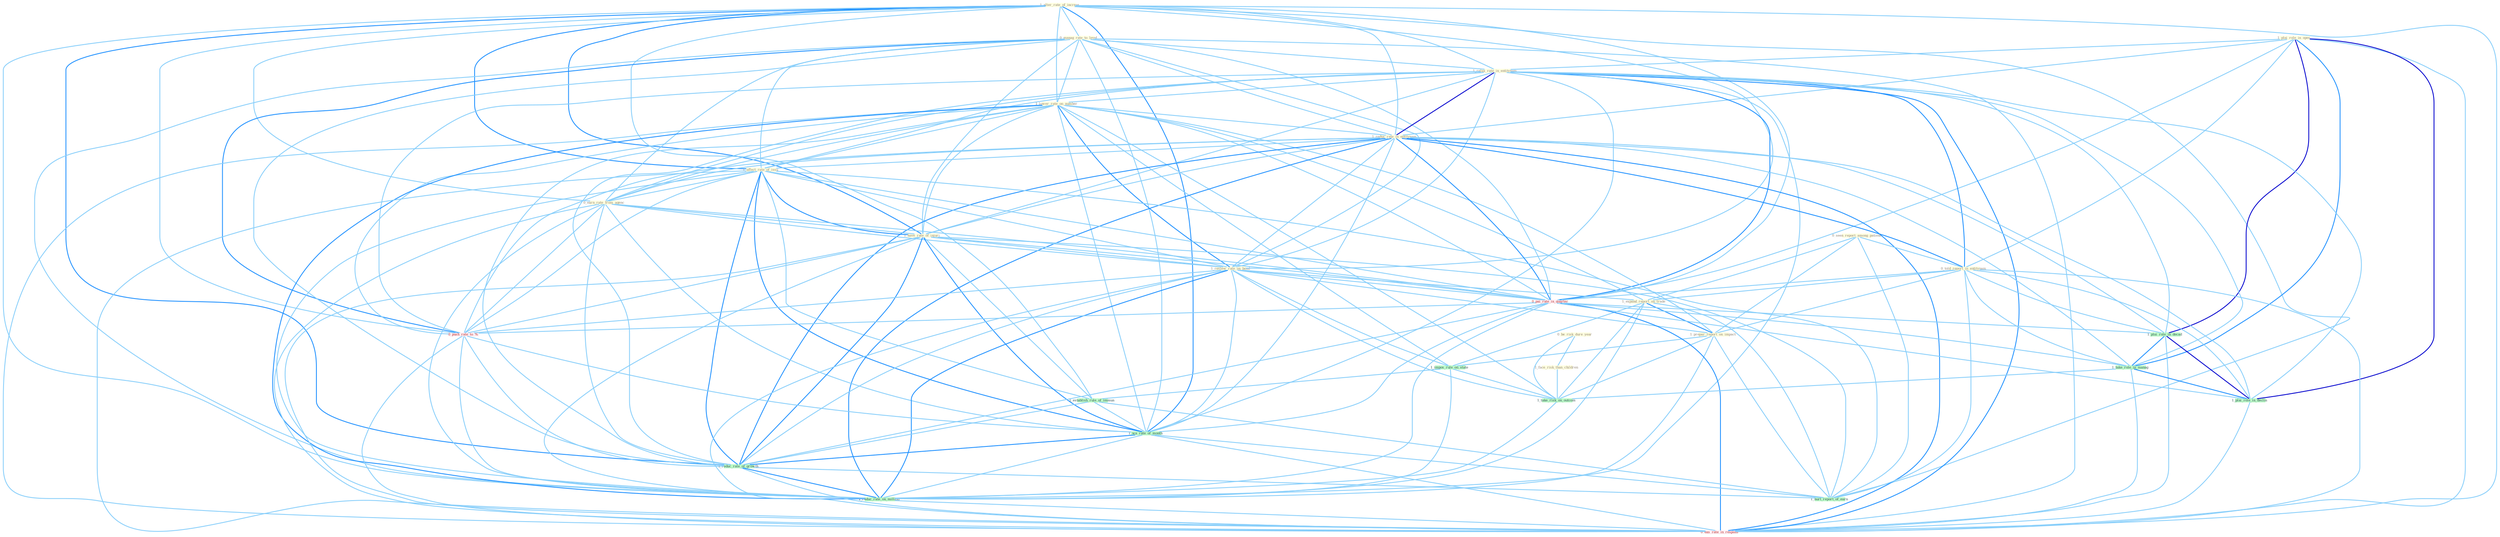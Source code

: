 Graph G{ 
    node
    [shape=polygon,style=filled,width=.5,height=.06,color="#BDFCC9",fixedsize=true,fontsize=4,
    fontcolor="#2f4f4f"];
    {node
    [color="#ffffe0", fontcolor="#8b7d6b"] "1_alter_rate_of_increas " "1_plai_role_in_oper " "0_manag_rate_to_level " "1_relax_rate_in_entitynam " "1_lower_rate_on_number " "0_be_risk_dure_year " "1_reduc_rate_in_entitynam " "1_affect_rate_of_issu " "0_seen_report_among_patient " "0_told_report_in_entitynam " "0_earn_rate_from_agenc " "1_have_rate_of_injuri " "1_review_rate_on_bond " "1_expand_report_on_trade " "1_face_risk_than_children " "1_prepar_report_on_impact "}
{node [color="#fff0f5", fontcolor="#b22222"] "0_pai_rate_in_quarter " "0_push_rate_to_% " "0_eas_rate_in_respons "}
edge [color="#B0E2FF"];

	"1_alter_rate_of_increas " -- "0_manag_rate_to_level " [w="1", color="#87cefa" ];
	"1_alter_rate_of_increas " -- "1_relax_rate_in_entitynam " [w="1", color="#87cefa" ];
	"1_alter_rate_of_increas " -- "1_lower_rate_on_number " [w="1", color="#87cefa" ];
	"1_alter_rate_of_increas " -- "1_reduc_rate_in_entitynam " [w="1", color="#87cefa" ];
	"1_alter_rate_of_increas " -- "1_affect_rate_of_issu " [w="2", color="#1e90ff" , len=0.8];
	"1_alter_rate_of_increas " -- "0_earn_rate_from_agenc " [w="1", color="#87cefa" ];
	"1_alter_rate_of_increas " -- "1_have_rate_of_injuri " [w="2", color="#1e90ff" , len=0.8];
	"1_alter_rate_of_increas " -- "1_review_rate_on_bond " [w="1", color="#87cefa" ];
	"1_alter_rate_of_increas " -- "0_pai_rate_in_quarter " [w="1", color="#87cefa" ];
	"1_alter_rate_of_increas " -- "0_push_rate_to_% " [w="1", color="#87cefa" ];
	"1_alter_rate_of_increas " -- "1_establish_rule_of_immun " [w="1", color="#87cefa" ];
	"1_alter_rate_of_increas " -- "1_wa_rate_of_month " [w="2", color="#1e90ff" , len=0.8];
	"1_alter_rate_of_increas " -- "1_reduc_rate_of_growth " [w="2", color="#1e90ff" , len=0.8];
	"1_alter_rate_of_increas " -- "1_reduc_rate_on_million " [w="1", color="#87cefa" ];
	"1_alter_rate_of_increas " -- "1_hurt_report_of_earn " [w="1", color="#87cefa" ];
	"1_alter_rate_of_increas " -- "0_eas_rate_in_respons " [w="1", color="#87cefa" ];
	"1_plai_role_in_oper " -- "1_relax_rate_in_entitynam " [w="1", color="#87cefa" ];
	"1_plai_role_in_oper " -- "1_reduc_rate_in_entitynam " [w="1", color="#87cefa" ];
	"1_plai_role_in_oper " -- "0_told_report_in_entitynam " [w="1", color="#87cefa" ];
	"1_plai_role_in_oper " -- "0_pai_rate_in_quarter " [w="1", color="#87cefa" ];
	"1_plai_role_in_oper " -- "1_plai_role_in_decad " [w="3", color="#0000cd" , len=0.6];
	"1_plai_role_in_oper " -- "1_take_role_in_manag " [w="2", color="#1e90ff" , len=0.8];
	"1_plai_role_in_oper " -- "1_plai_role_in_declin " [w="3", color="#0000cd" , len=0.6];
	"1_plai_role_in_oper " -- "0_eas_rate_in_respons " [w="1", color="#87cefa" ];
	"0_manag_rate_to_level " -- "1_relax_rate_in_entitynam " [w="1", color="#87cefa" ];
	"0_manag_rate_to_level " -- "1_lower_rate_on_number " [w="1", color="#87cefa" ];
	"0_manag_rate_to_level " -- "1_reduc_rate_in_entitynam " [w="1", color="#87cefa" ];
	"0_manag_rate_to_level " -- "1_affect_rate_of_issu " [w="1", color="#87cefa" ];
	"0_manag_rate_to_level " -- "0_earn_rate_from_agenc " [w="1", color="#87cefa" ];
	"0_manag_rate_to_level " -- "1_have_rate_of_injuri " [w="1", color="#87cefa" ];
	"0_manag_rate_to_level " -- "1_review_rate_on_bond " [w="1", color="#87cefa" ];
	"0_manag_rate_to_level " -- "0_pai_rate_in_quarter " [w="1", color="#87cefa" ];
	"0_manag_rate_to_level " -- "0_push_rate_to_% " [w="2", color="#1e90ff" , len=0.8];
	"0_manag_rate_to_level " -- "1_wa_rate_of_month " [w="1", color="#87cefa" ];
	"0_manag_rate_to_level " -- "1_reduc_rate_of_growth " [w="1", color="#87cefa" ];
	"0_manag_rate_to_level " -- "1_reduc_rate_on_million " [w="1", color="#87cefa" ];
	"0_manag_rate_to_level " -- "0_eas_rate_in_respons " [w="1", color="#87cefa" ];
	"1_relax_rate_in_entitynam " -- "1_lower_rate_on_number " [w="1", color="#87cefa" ];
	"1_relax_rate_in_entitynam " -- "1_reduc_rate_in_entitynam " [w="3", color="#0000cd" , len=0.6];
	"1_relax_rate_in_entitynam " -- "1_affect_rate_of_issu " [w="1", color="#87cefa" ];
	"1_relax_rate_in_entitynam " -- "0_told_report_in_entitynam " [w="2", color="#1e90ff" , len=0.8];
	"1_relax_rate_in_entitynam " -- "0_earn_rate_from_agenc " [w="1", color="#87cefa" ];
	"1_relax_rate_in_entitynam " -- "1_have_rate_of_injuri " [w="1", color="#87cefa" ];
	"1_relax_rate_in_entitynam " -- "1_review_rate_on_bond " [w="1", color="#87cefa" ];
	"1_relax_rate_in_entitynam " -- "0_pai_rate_in_quarter " [w="2", color="#1e90ff" , len=0.8];
	"1_relax_rate_in_entitynam " -- "0_push_rate_to_% " [w="1", color="#87cefa" ];
	"1_relax_rate_in_entitynam " -- "1_plai_role_in_decad " [w="1", color="#87cefa" ];
	"1_relax_rate_in_entitynam " -- "1_take_role_in_manag " [w="1", color="#87cefa" ];
	"1_relax_rate_in_entitynam " -- "1_plai_role_in_declin " [w="1", color="#87cefa" ];
	"1_relax_rate_in_entitynam " -- "1_wa_rate_of_month " [w="1", color="#87cefa" ];
	"1_relax_rate_in_entitynam " -- "1_reduc_rate_of_growth " [w="1", color="#87cefa" ];
	"1_relax_rate_in_entitynam " -- "1_reduc_rate_on_million " [w="1", color="#87cefa" ];
	"1_relax_rate_in_entitynam " -- "0_eas_rate_in_respons " [w="2", color="#1e90ff" , len=0.8];
	"1_lower_rate_on_number " -- "1_reduc_rate_in_entitynam " [w="1", color="#87cefa" ];
	"1_lower_rate_on_number " -- "1_affect_rate_of_issu " [w="1", color="#87cefa" ];
	"1_lower_rate_on_number " -- "0_earn_rate_from_agenc " [w="1", color="#87cefa" ];
	"1_lower_rate_on_number " -- "1_have_rate_of_injuri " [w="1", color="#87cefa" ];
	"1_lower_rate_on_number " -- "1_review_rate_on_bond " [w="2", color="#1e90ff" , len=0.8];
	"1_lower_rate_on_number " -- "1_expand_report_on_trade " [w="1", color="#87cefa" ];
	"1_lower_rate_on_number " -- "1_prepar_report_on_impact " [w="1", color="#87cefa" ];
	"1_lower_rate_on_number " -- "1_impos_rule_on_state " [w="1", color="#87cefa" ];
	"1_lower_rate_on_number " -- "0_pai_rate_in_quarter " [w="1", color="#87cefa" ];
	"1_lower_rate_on_number " -- "0_push_rate_to_% " [w="1", color="#87cefa" ];
	"1_lower_rate_on_number " -- "1_take_risk_on_outcom " [w="1", color="#87cefa" ];
	"1_lower_rate_on_number " -- "1_wa_rate_of_month " [w="1", color="#87cefa" ];
	"1_lower_rate_on_number " -- "1_reduc_rate_of_growth " [w="1", color="#87cefa" ];
	"1_lower_rate_on_number " -- "1_reduc_rate_on_million " [w="2", color="#1e90ff" , len=0.8];
	"1_lower_rate_on_number " -- "0_eas_rate_in_respons " [w="1", color="#87cefa" ];
	"0_be_risk_dure_year " -- "1_face_risk_than_children " [w="1", color="#87cefa" ];
	"0_be_risk_dure_year " -- "1_take_risk_on_outcom " [w="1", color="#87cefa" ];
	"1_reduc_rate_in_entitynam " -- "1_affect_rate_of_issu " [w="1", color="#87cefa" ];
	"1_reduc_rate_in_entitynam " -- "0_told_report_in_entitynam " [w="2", color="#1e90ff" , len=0.8];
	"1_reduc_rate_in_entitynam " -- "0_earn_rate_from_agenc " [w="1", color="#87cefa" ];
	"1_reduc_rate_in_entitynam " -- "1_have_rate_of_injuri " [w="1", color="#87cefa" ];
	"1_reduc_rate_in_entitynam " -- "1_review_rate_on_bond " [w="1", color="#87cefa" ];
	"1_reduc_rate_in_entitynam " -- "0_pai_rate_in_quarter " [w="2", color="#1e90ff" , len=0.8];
	"1_reduc_rate_in_entitynam " -- "0_push_rate_to_% " [w="1", color="#87cefa" ];
	"1_reduc_rate_in_entitynam " -- "1_plai_role_in_decad " [w="1", color="#87cefa" ];
	"1_reduc_rate_in_entitynam " -- "1_take_role_in_manag " [w="1", color="#87cefa" ];
	"1_reduc_rate_in_entitynam " -- "1_plai_role_in_declin " [w="1", color="#87cefa" ];
	"1_reduc_rate_in_entitynam " -- "1_wa_rate_of_month " [w="1", color="#87cefa" ];
	"1_reduc_rate_in_entitynam " -- "1_reduc_rate_of_growth " [w="2", color="#1e90ff" , len=0.8];
	"1_reduc_rate_in_entitynam " -- "1_reduc_rate_on_million " [w="2", color="#1e90ff" , len=0.8];
	"1_reduc_rate_in_entitynam " -- "0_eas_rate_in_respons " [w="2", color="#1e90ff" , len=0.8];
	"1_affect_rate_of_issu " -- "0_earn_rate_from_agenc " [w="1", color="#87cefa" ];
	"1_affect_rate_of_issu " -- "1_have_rate_of_injuri " [w="2", color="#1e90ff" , len=0.8];
	"1_affect_rate_of_issu " -- "1_review_rate_on_bond " [w="1", color="#87cefa" ];
	"1_affect_rate_of_issu " -- "0_pai_rate_in_quarter " [w="1", color="#87cefa" ];
	"1_affect_rate_of_issu " -- "0_push_rate_to_% " [w="1", color="#87cefa" ];
	"1_affect_rate_of_issu " -- "1_establish_rule_of_immun " [w="1", color="#87cefa" ];
	"1_affect_rate_of_issu " -- "1_wa_rate_of_month " [w="2", color="#1e90ff" , len=0.8];
	"1_affect_rate_of_issu " -- "1_reduc_rate_of_growth " [w="2", color="#1e90ff" , len=0.8];
	"1_affect_rate_of_issu " -- "1_reduc_rate_on_million " [w="1", color="#87cefa" ];
	"1_affect_rate_of_issu " -- "1_hurt_report_of_earn " [w="1", color="#87cefa" ];
	"1_affect_rate_of_issu " -- "0_eas_rate_in_respons " [w="1", color="#87cefa" ];
	"0_seen_report_among_patient " -- "0_told_report_in_entitynam " [w="1", color="#87cefa" ];
	"0_seen_report_among_patient " -- "1_expand_report_on_trade " [w="1", color="#87cefa" ];
	"0_seen_report_among_patient " -- "1_prepar_report_on_impact " [w="1", color="#87cefa" ];
	"0_seen_report_among_patient " -- "1_hurt_report_of_earn " [w="1", color="#87cefa" ];
	"0_told_report_in_entitynam " -- "1_expand_report_on_trade " [w="1", color="#87cefa" ];
	"0_told_report_in_entitynam " -- "1_prepar_report_on_impact " [w="1", color="#87cefa" ];
	"0_told_report_in_entitynam " -- "0_pai_rate_in_quarter " [w="1", color="#87cefa" ];
	"0_told_report_in_entitynam " -- "1_plai_role_in_decad " [w="1", color="#87cefa" ];
	"0_told_report_in_entitynam " -- "1_take_role_in_manag " [w="1", color="#87cefa" ];
	"0_told_report_in_entitynam " -- "1_plai_role_in_declin " [w="1", color="#87cefa" ];
	"0_told_report_in_entitynam " -- "1_hurt_report_of_earn " [w="1", color="#87cefa" ];
	"0_told_report_in_entitynam " -- "0_eas_rate_in_respons " [w="1", color="#87cefa" ];
	"0_earn_rate_from_agenc " -- "1_have_rate_of_injuri " [w="1", color="#87cefa" ];
	"0_earn_rate_from_agenc " -- "1_review_rate_on_bond " [w="1", color="#87cefa" ];
	"0_earn_rate_from_agenc " -- "0_pai_rate_in_quarter " [w="1", color="#87cefa" ];
	"0_earn_rate_from_agenc " -- "0_push_rate_to_% " [w="1", color="#87cefa" ];
	"0_earn_rate_from_agenc " -- "1_wa_rate_of_month " [w="1", color="#87cefa" ];
	"0_earn_rate_from_agenc " -- "1_reduc_rate_of_growth " [w="1", color="#87cefa" ];
	"0_earn_rate_from_agenc " -- "1_reduc_rate_on_million " [w="1", color="#87cefa" ];
	"0_earn_rate_from_agenc " -- "0_eas_rate_in_respons " [w="1", color="#87cefa" ];
	"1_have_rate_of_injuri " -- "1_review_rate_on_bond " [w="1", color="#87cefa" ];
	"1_have_rate_of_injuri " -- "0_pai_rate_in_quarter " [w="1", color="#87cefa" ];
	"1_have_rate_of_injuri " -- "0_push_rate_to_% " [w="1", color="#87cefa" ];
	"1_have_rate_of_injuri " -- "1_establish_rule_of_immun " [w="1", color="#87cefa" ];
	"1_have_rate_of_injuri " -- "1_wa_rate_of_month " [w="2", color="#1e90ff" , len=0.8];
	"1_have_rate_of_injuri " -- "1_reduc_rate_of_growth " [w="2", color="#1e90ff" , len=0.8];
	"1_have_rate_of_injuri " -- "1_reduc_rate_on_million " [w="1", color="#87cefa" ];
	"1_have_rate_of_injuri " -- "1_hurt_report_of_earn " [w="1", color="#87cefa" ];
	"1_have_rate_of_injuri " -- "0_eas_rate_in_respons " [w="1", color="#87cefa" ];
	"1_review_rate_on_bond " -- "1_expand_report_on_trade " [w="1", color="#87cefa" ];
	"1_review_rate_on_bond " -- "1_prepar_report_on_impact " [w="1", color="#87cefa" ];
	"1_review_rate_on_bond " -- "1_impos_rule_on_state " [w="1", color="#87cefa" ];
	"1_review_rate_on_bond " -- "0_pai_rate_in_quarter " [w="1", color="#87cefa" ];
	"1_review_rate_on_bond " -- "0_push_rate_to_% " [w="1", color="#87cefa" ];
	"1_review_rate_on_bond " -- "1_take_risk_on_outcom " [w="1", color="#87cefa" ];
	"1_review_rate_on_bond " -- "1_wa_rate_of_month " [w="1", color="#87cefa" ];
	"1_review_rate_on_bond " -- "1_reduc_rate_of_growth " [w="1", color="#87cefa" ];
	"1_review_rate_on_bond " -- "1_reduc_rate_on_million " [w="2", color="#1e90ff" , len=0.8];
	"1_review_rate_on_bond " -- "0_eas_rate_in_respons " [w="1", color="#87cefa" ];
	"1_expand_report_on_trade " -- "1_prepar_report_on_impact " [w="2", color="#1e90ff" , len=0.8];
	"1_expand_report_on_trade " -- "1_impos_rule_on_state " [w="1", color="#87cefa" ];
	"1_expand_report_on_trade " -- "1_take_risk_on_outcom " [w="1", color="#87cefa" ];
	"1_expand_report_on_trade " -- "1_reduc_rate_on_million " [w="1", color="#87cefa" ];
	"1_expand_report_on_trade " -- "1_hurt_report_of_earn " [w="1", color="#87cefa" ];
	"1_face_risk_than_children " -- "1_take_risk_on_outcom " [w="1", color="#87cefa" ];
	"1_prepar_report_on_impact " -- "1_impos_rule_on_state " [w="1", color="#87cefa" ];
	"1_prepar_report_on_impact " -- "1_take_risk_on_outcom " [w="1", color="#87cefa" ];
	"1_prepar_report_on_impact " -- "1_reduc_rate_on_million " [w="1", color="#87cefa" ];
	"1_prepar_report_on_impact " -- "1_hurt_report_of_earn " [w="1", color="#87cefa" ];
	"1_impos_rule_on_state " -- "1_take_risk_on_outcom " [w="1", color="#87cefa" ];
	"1_impos_rule_on_state " -- "1_establish_rule_of_immun " [w="1", color="#87cefa" ];
	"1_impos_rule_on_state " -- "1_reduc_rate_on_million " [w="1", color="#87cefa" ];
	"0_pai_rate_in_quarter " -- "0_push_rate_to_% " [w="1", color="#87cefa" ];
	"0_pai_rate_in_quarter " -- "1_plai_role_in_decad " [w="1", color="#87cefa" ];
	"0_pai_rate_in_quarter " -- "1_take_role_in_manag " [w="1", color="#87cefa" ];
	"0_pai_rate_in_quarter " -- "1_plai_role_in_declin " [w="1", color="#87cefa" ];
	"0_pai_rate_in_quarter " -- "1_wa_rate_of_month " [w="1", color="#87cefa" ];
	"0_pai_rate_in_quarter " -- "1_reduc_rate_of_growth " [w="1", color="#87cefa" ];
	"0_pai_rate_in_quarter " -- "1_reduc_rate_on_million " [w="1", color="#87cefa" ];
	"0_pai_rate_in_quarter " -- "0_eas_rate_in_respons " [w="2", color="#1e90ff" , len=0.8];
	"0_push_rate_to_% " -- "1_wa_rate_of_month " [w="1", color="#87cefa" ];
	"0_push_rate_to_% " -- "1_reduc_rate_of_growth " [w="1", color="#87cefa" ];
	"0_push_rate_to_% " -- "1_reduc_rate_on_million " [w="1", color="#87cefa" ];
	"0_push_rate_to_% " -- "0_eas_rate_in_respons " [w="1", color="#87cefa" ];
	"1_plai_role_in_decad " -- "1_take_role_in_manag " [w="2", color="#1e90ff" , len=0.8];
	"1_plai_role_in_decad " -- "1_plai_role_in_declin " [w="3", color="#0000cd" , len=0.6];
	"1_plai_role_in_decad " -- "0_eas_rate_in_respons " [w="1", color="#87cefa" ];
	"1_take_role_in_manag " -- "1_take_risk_on_outcom " [w="1", color="#87cefa" ];
	"1_take_role_in_manag " -- "1_plai_role_in_declin " [w="2", color="#1e90ff" , len=0.8];
	"1_take_role_in_manag " -- "0_eas_rate_in_respons " [w="1", color="#87cefa" ];
	"1_take_risk_on_outcom " -- "1_reduc_rate_on_million " [w="1", color="#87cefa" ];
	"1_establish_rule_of_immun " -- "1_wa_rate_of_month " [w="1", color="#87cefa" ];
	"1_establish_rule_of_immun " -- "1_reduc_rate_of_growth " [w="1", color="#87cefa" ];
	"1_establish_rule_of_immun " -- "1_hurt_report_of_earn " [w="1", color="#87cefa" ];
	"1_plai_role_in_declin " -- "0_eas_rate_in_respons " [w="1", color="#87cefa" ];
	"1_wa_rate_of_month " -- "1_reduc_rate_of_growth " [w="2", color="#1e90ff" , len=0.8];
	"1_wa_rate_of_month " -- "1_reduc_rate_on_million " [w="1", color="#87cefa" ];
	"1_wa_rate_of_month " -- "1_hurt_report_of_earn " [w="1", color="#87cefa" ];
	"1_wa_rate_of_month " -- "0_eas_rate_in_respons " [w="1", color="#87cefa" ];
	"1_reduc_rate_of_growth " -- "1_reduc_rate_on_million " [w="2", color="#1e90ff" , len=0.8];
	"1_reduc_rate_of_growth " -- "1_hurt_report_of_earn " [w="1", color="#87cefa" ];
	"1_reduc_rate_of_growth " -- "0_eas_rate_in_respons " [w="1", color="#87cefa" ];
	"1_reduc_rate_on_million " -- "0_eas_rate_in_respons " [w="1", color="#87cefa" ];
}